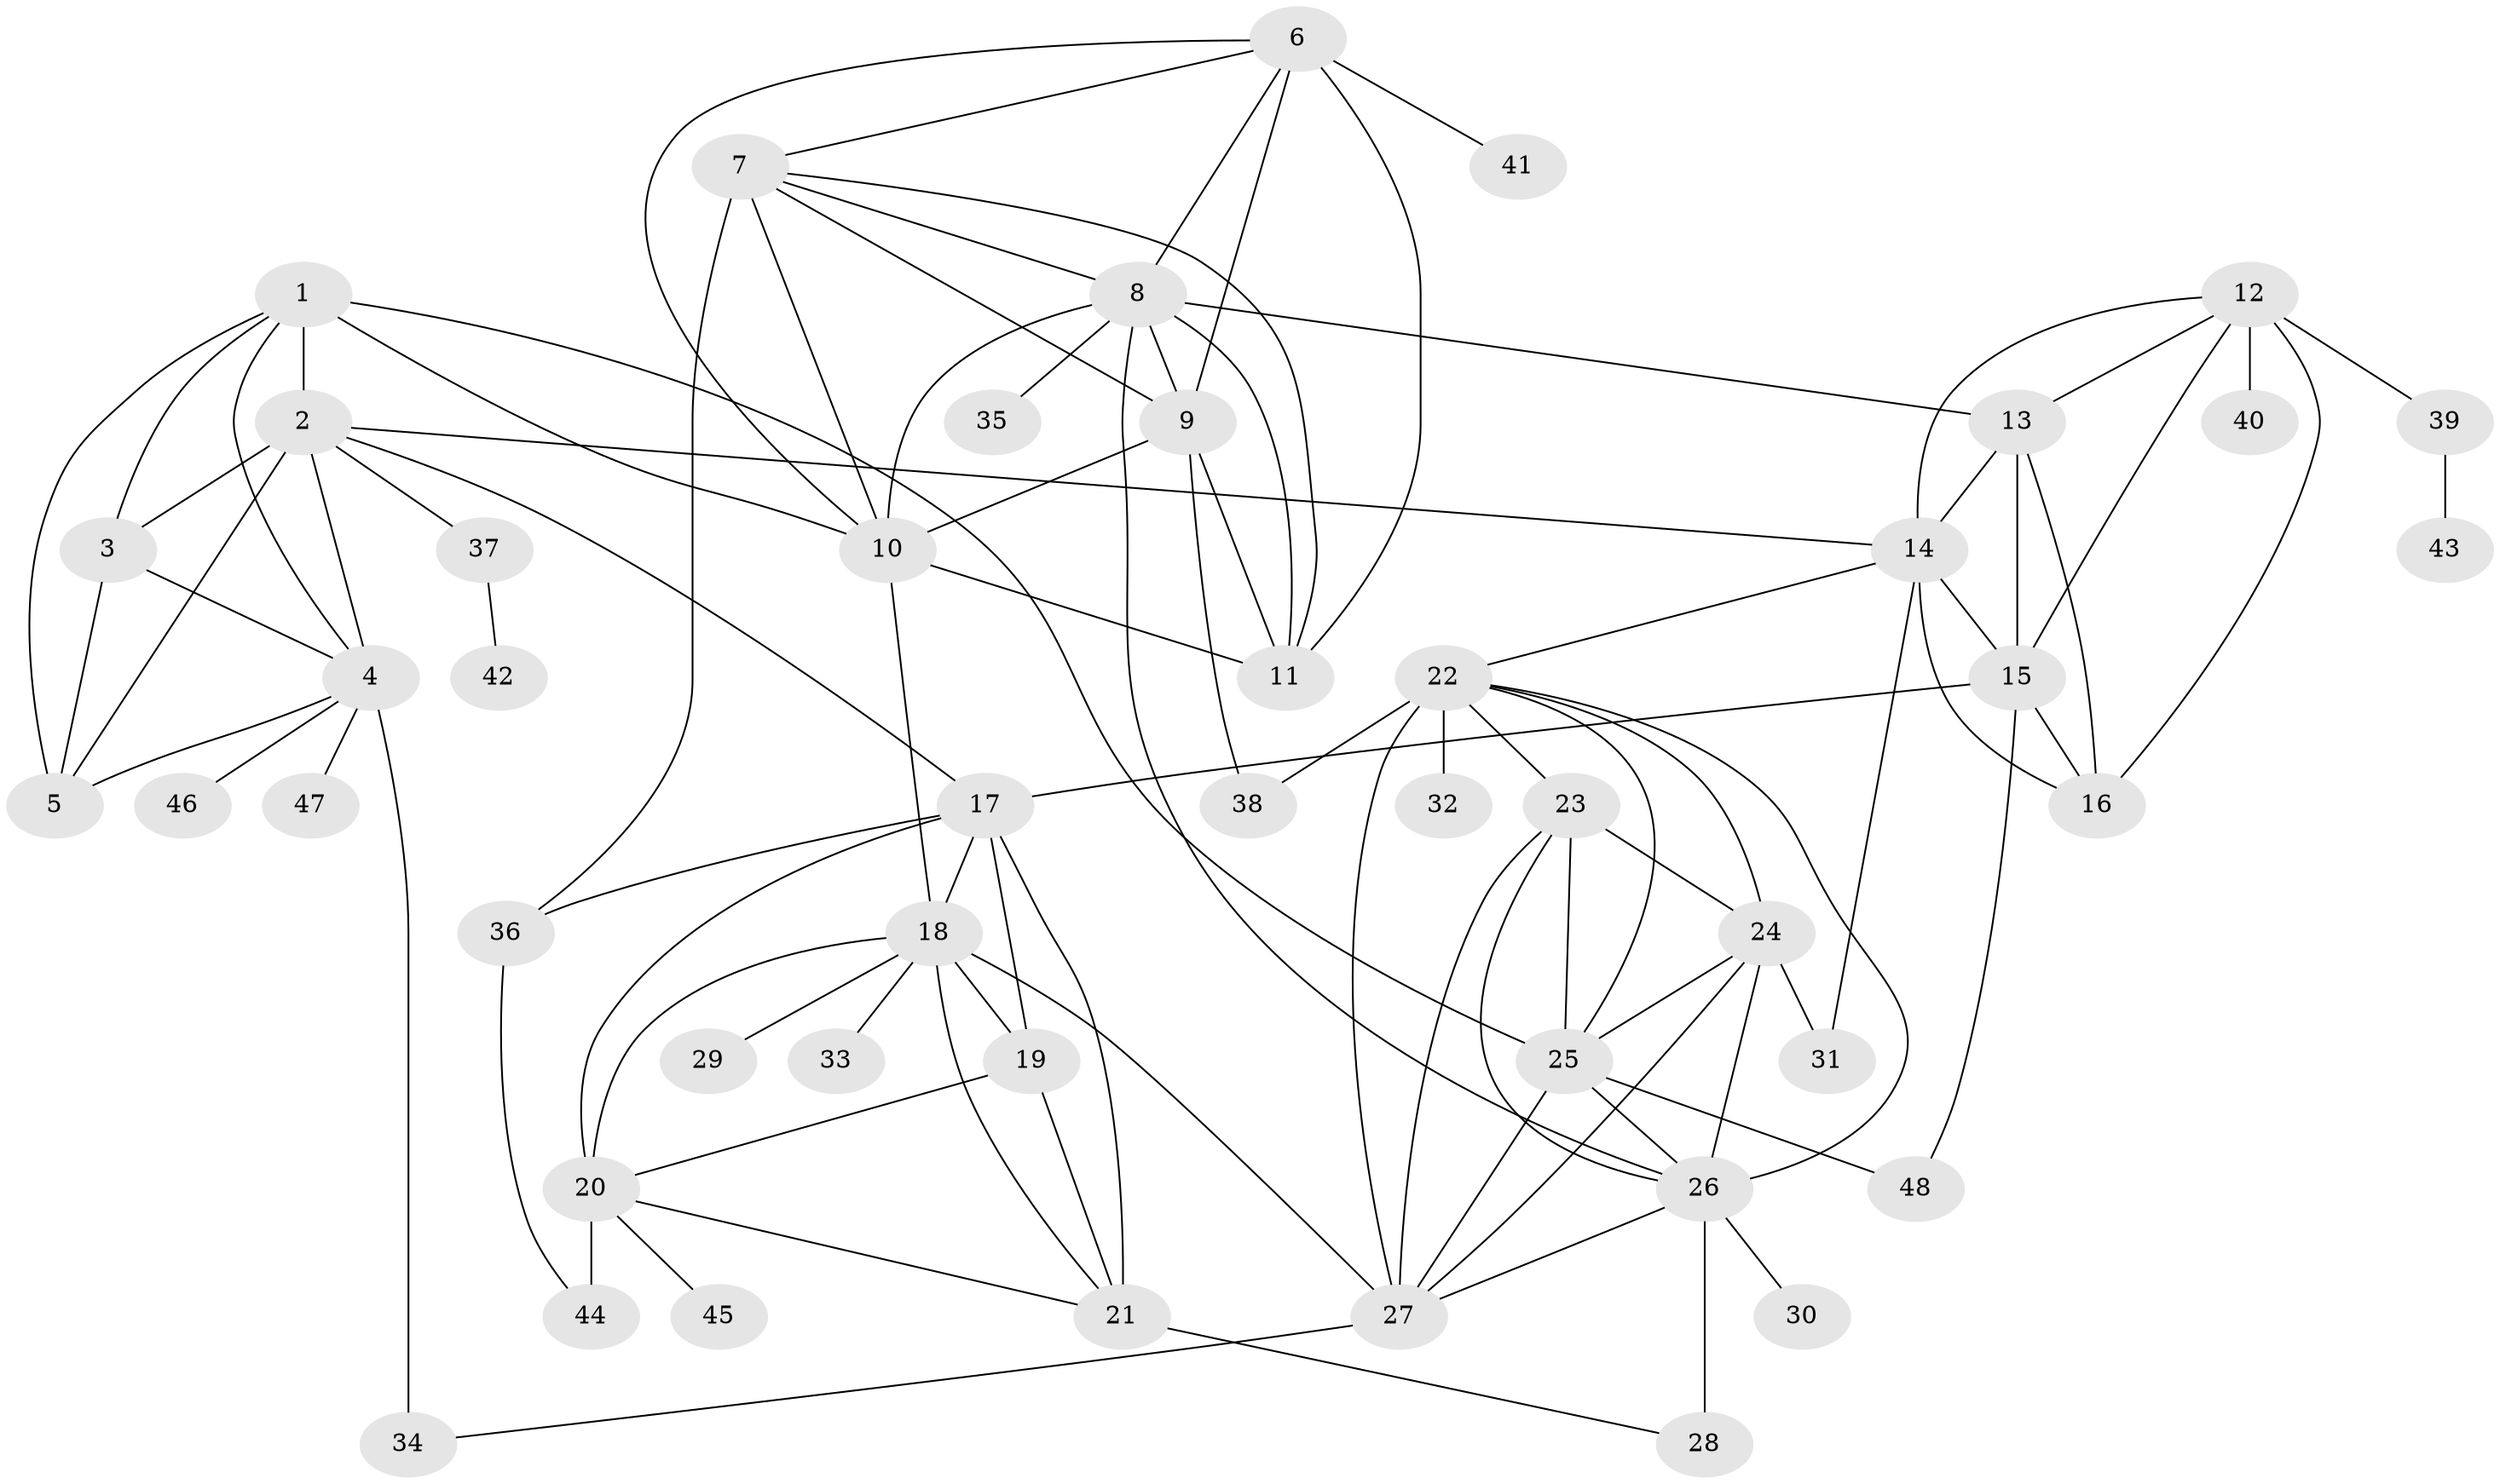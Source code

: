 // original degree distribution, {9: 0.05, 6: 0.05, 12: 0.016666666666666666, 7: 0.05, 8: 0.03333333333333333, 11: 0.025, 5: 0.008333333333333333, 13: 0.008333333333333333, 10: 0.008333333333333333, 1: 0.575, 2: 0.14166666666666666, 3: 0.03333333333333333}
// Generated by graph-tools (version 1.1) at 2025/52/03/04/25 22:52:18]
// undirected, 48 vertices, 98 edges
graph export_dot {
  node [color=gray90,style=filled];
  1;
  2;
  3;
  4;
  5;
  6;
  7;
  8;
  9;
  10;
  11;
  12;
  13;
  14;
  15;
  16;
  17;
  18;
  19;
  20;
  21;
  22;
  23;
  24;
  25;
  26;
  27;
  28;
  29;
  30;
  31;
  32;
  33;
  34;
  35;
  36;
  37;
  38;
  39;
  40;
  41;
  42;
  43;
  44;
  45;
  46;
  47;
  48;
  1 -- 2 [weight=2.0];
  1 -- 3 [weight=1.0];
  1 -- 4 [weight=1.0];
  1 -- 5 [weight=1.0];
  1 -- 10 [weight=1.0];
  1 -- 25 [weight=1.0];
  2 -- 3 [weight=2.0];
  2 -- 4 [weight=2.0];
  2 -- 5 [weight=5.0];
  2 -- 14 [weight=1.0];
  2 -- 17 [weight=1.0];
  2 -- 37 [weight=1.0];
  3 -- 4 [weight=1.0];
  3 -- 5 [weight=1.0];
  4 -- 5 [weight=1.0];
  4 -- 34 [weight=4.0];
  4 -- 46 [weight=1.0];
  4 -- 47 [weight=1.0];
  6 -- 7 [weight=1.0];
  6 -- 8 [weight=1.0];
  6 -- 9 [weight=1.0];
  6 -- 10 [weight=1.0];
  6 -- 11 [weight=1.0];
  6 -- 41 [weight=1.0];
  7 -- 8 [weight=1.0];
  7 -- 9 [weight=1.0];
  7 -- 10 [weight=1.0];
  7 -- 11 [weight=1.0];
  7 -- 36 [weight=5.0];
  8 -- 9 [weight=1.0];
  8 -- 10 [weight=1.0];
  8 -- 11 [weight=1.0];
  8 -- 13 [weight=1.0];
  8 -- 26 [weight=1.0];
  8 -- 35 [weight=1.0];
  9 -- 10 [weight=1.0];
  9 -- 11 [weight=1.0];
  9 -- 38 [weight=1.0];
  10 -- 11 [weight=1.0];
  10 -- 18 [weight=1.0];
  12 -- 13 [weight=1.0];
  12 -- 14 [weight=1.0];
  12 -- 15 [weight=2.0];
  12 -- 16 [weight=1.0];
  12 -- 39 [weight=1.0];
  12 -- 40 [weight=4.0];
  13 -- 14 [weight=1.0];
  13 -- 15 [weight=2.0];
  13 -- 16 [weight=1.0];
  14 -- 15 [weight=2.0];
  14 -- 16 [weight=1.0];
  14 -- 22 [weight=1.0];
  14 -- 31 [weight=1.0];
  15 -- 16 [weight=2.0];
  15 -- 17 [weight=1.0];
  15 -- 48 [weight=1.0];
  17 -- 18 [weight=2.0];
  17 -- 19 [weight=3.0];
  17 -- 20 [weight=2.0];
  17 -- 21 [weight=2.0];
  17 -- 36 [weight=1.0];
  18 -- 19 [weight=1.0];
  18 -- 20 [weight=1.0];
  18 -- 21 [weight=1.0];
  18 -- 27 [weight=1.0];
  18 -- 29 [weight=1.0];
  18 -- 33 [weight=1.0];
  19 -- 20 [weight=1.0];
  19 -- 21 [weight=1.0];
  20 -- 21 [weight=1.0];
  20 -- 44 [weight=3.0];
  20 -- 45 [weight=1.0];
  21 -- 28 [weight=1.0];
  22 -- 23 [weight=1.0];
  22 -- 24 [weight=1.0];
  22 -- 25 [weight=1.0];
  22 -- 26 [weight=1.0];
  22 -- 27 [weight=1.0];
  22 -- 32 [weight=4.0];
  22 -- 38 [weight=1.0];
  23 -- 24 [weight=1.0];
  23 -- 25 [weight=1.0];
  23 -- 26 [weight=1.0];
  23 -- 27 [weight=1.0];
  24 -- 25 [weight=1.0];
  24 -- 26 [weight=1.0];
  24 -- 27 [weight=1.0];
  24 -- 31 [weight=2.0];
  25 -- 26 [weight=1.0];
  25 -- 27 [weight=1.0];
  25 -- 48 [weight=1.0];
  26 -- 27 [weight=1.0];
  26 -- 28 [weight=3.0];
  26 -- 30 [weight=1.0];
  27 -- 34 [weight=1.0];
  36 -- 44 [weight=1.0];
  37 -- 42 [weight=1.0];
  39 -- 43 [weight=1.0];
}
